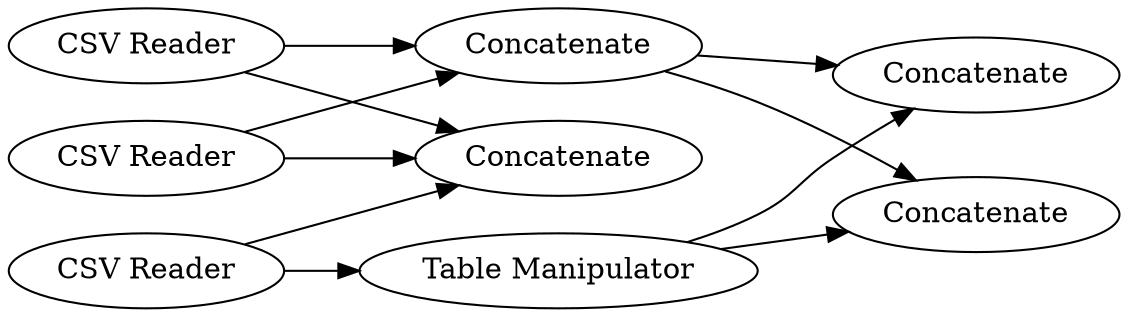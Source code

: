 digraph {
	"-6803678721068676037_1" [label="CSV Reader"]
	"-6803678721068676037_3" [label="CSV Reader"]
	"-6803678721068676037_6" [label="Table Manipulator"]
	"-6803678721068676037_5" [label=Concatenate]
	"-6803678721068676037_7" [label=Concatenate]
	"-6803678721068676037_8" [label=Concatenate]
	"-6803678721068676037_2" [label="CSV Reader"]
	"-6803678721068676037_4" [label=Concatenate]
	"-6803678721068676037_1" -> "-6803678721068676037_4"
	"-6803678721068676037_6" -> "-6803678721068676037_7"
	"-6803678721068676037_4" -> "-6803678721068676037_7"
	"-6803678721068676037_6" -> "-6803678721068676037_5"
	"-6803678721068676037_2" -> "-6803678721068676037_8"
	"-6803678721068676037_2" -> "-6803678721068676037_4"
	"-6803678721068676037_1" -> "-6803678721068676037_8"
	"-6803678721068676037_4" -> "-6803678721068676037_5"
	"-6803678721068676037_3" -> "-6803678721068676037_6"
	"-6803678721068676037_3" -> "-6803678721068676037_8"
	rankdir=LR
}
